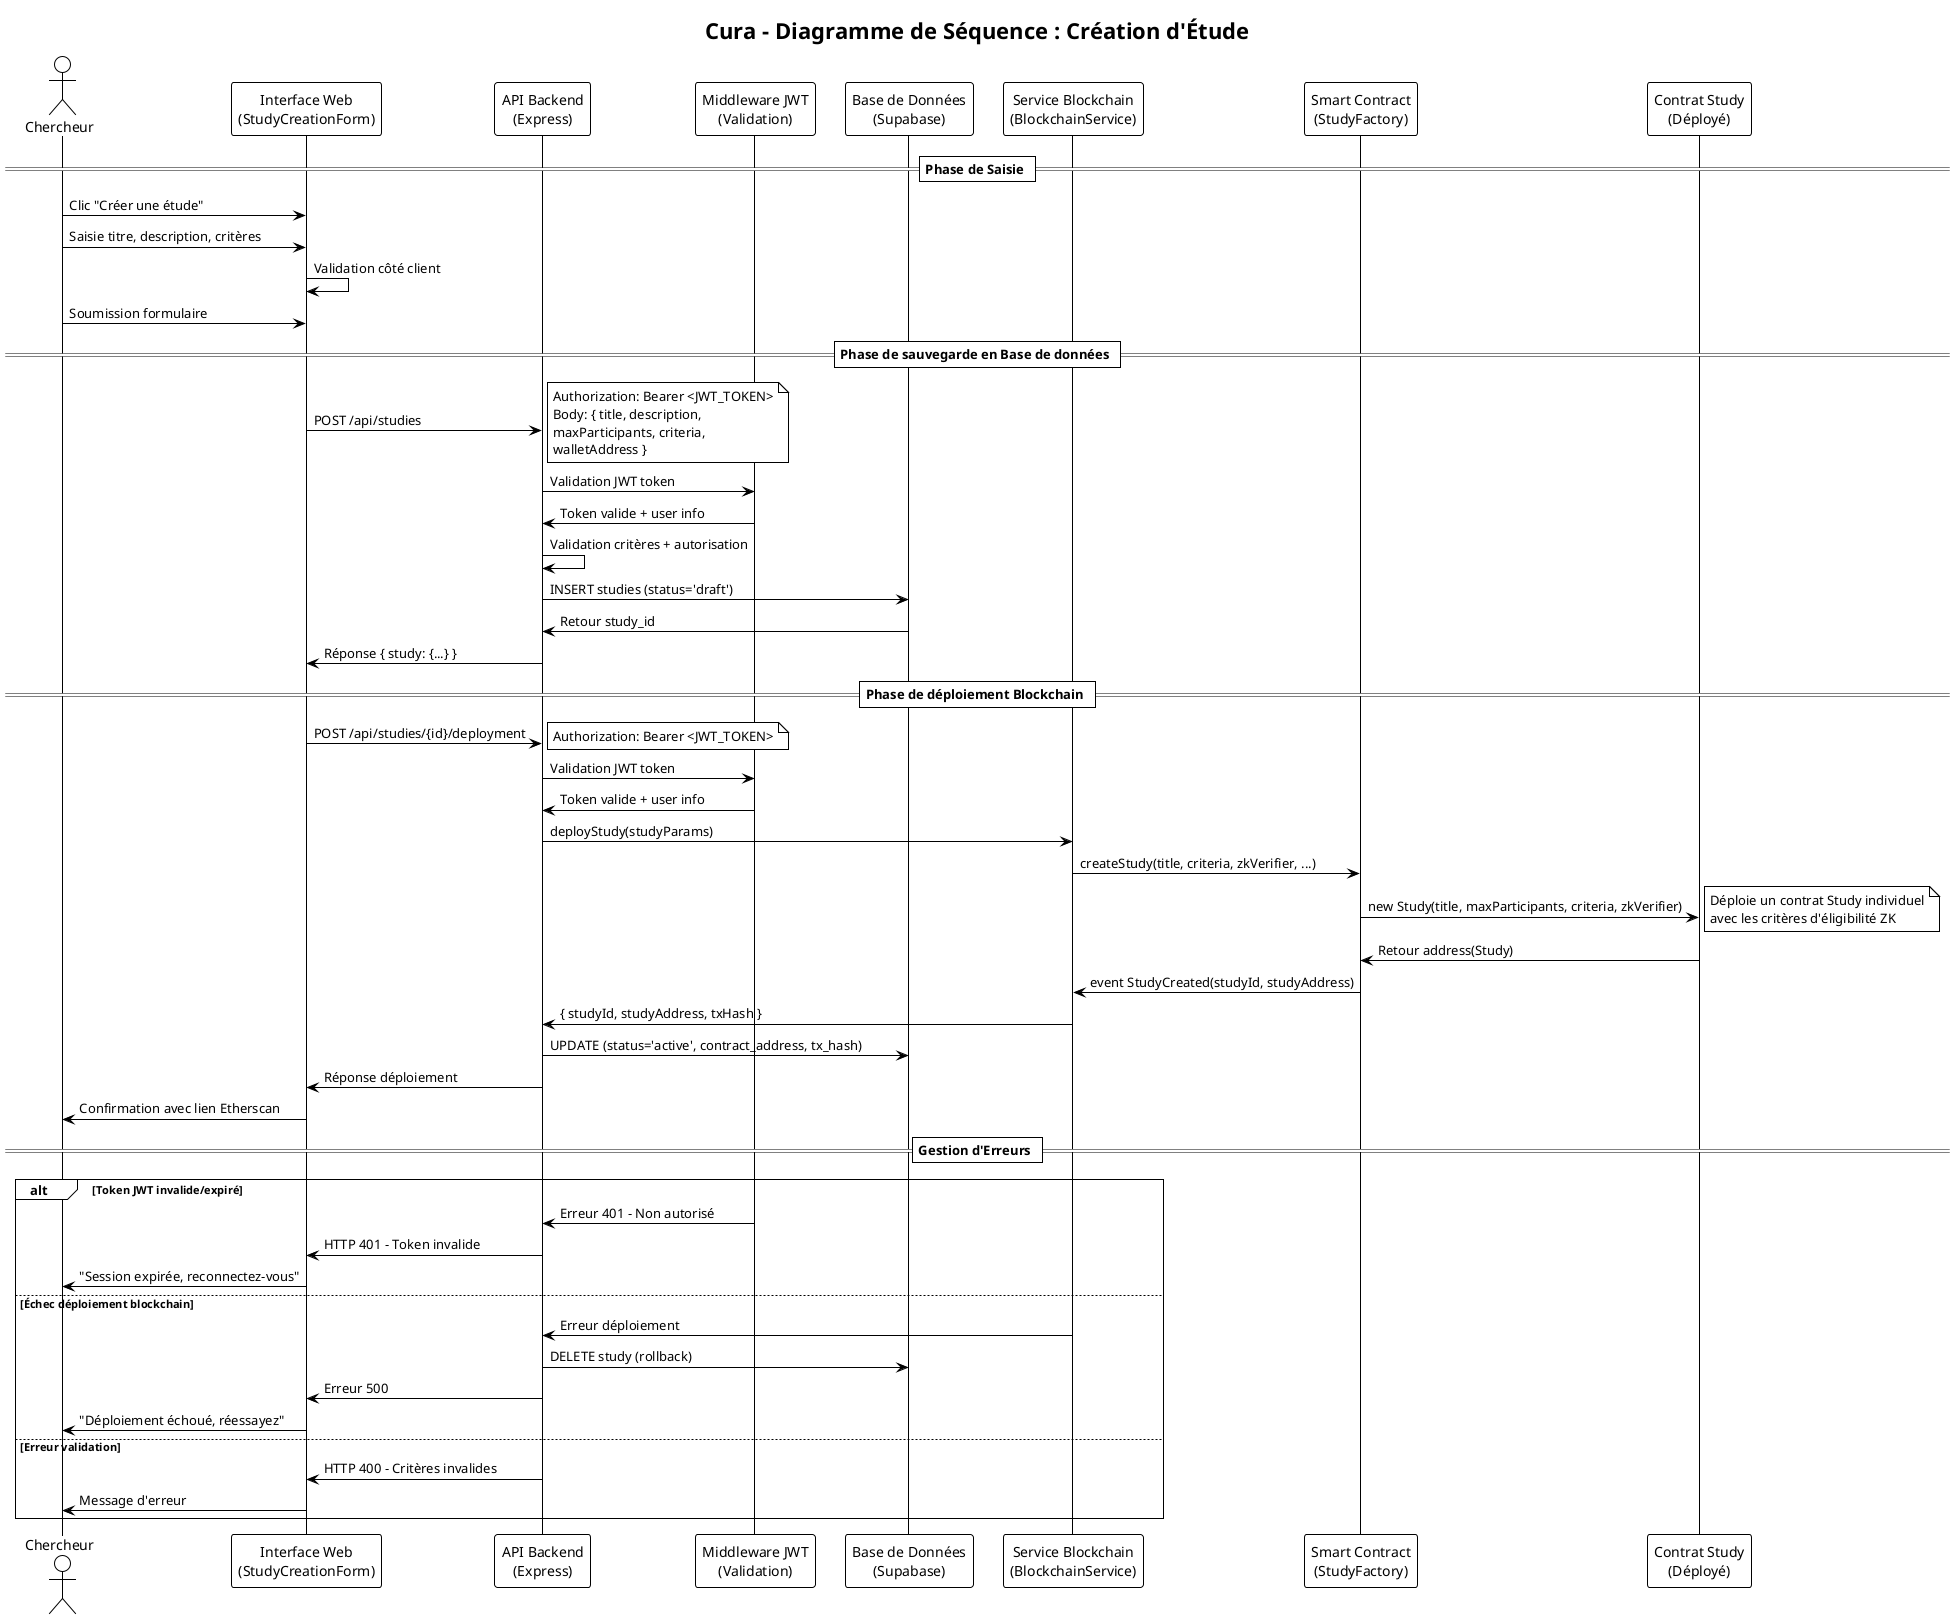 @startuml Creation_Etude_Sequence
!theme plain

title Cura - Diagramme de Séquence : Création d'Étude

actor "Chercheur" as Researcher
participant "Interface Web\n(StudyCreationForm)" as Frontend
participant "API Backend\n(Express)" as Backend
participant "Middleware JWT\n(Validation)" as JWTMiddleware
participant "Base de Données\n(Supabase)" as Database
participant "Service Blockchain\n(BlockchainService)" as Blockchain
participant "Smart Contract\n(StudyFactory)" as Factory
participant "Contrat Study\n(Déployé)" as StudyContract

== Phase de Saisie ==
Researcher -> Frontend : Clic "Créer une étude"
Researcher -> Frontend : Saisie titre, description, critères
Frontend -> Frontend : Validation côté client
Researcher -> Frontend : Soumission formulaire

== Phase de sauvegarde en Base de données ==
Frontend -> Backend : POST /api/studies
note right
Authorization: Bearer <JWT_TOKEN>
Body: { title, description, 
maxParticipants, criteria,
walletAddress }
end note

Backend -> JWTMiddleware : Validation JWT token
JWTMiddleware -> Backend : Token valide + user info
Backend -> Backend : Validation critères + autorisation
Backend -> Database : INSERT studies (status='draft')
Database -> Backend : Retour study_id
Backend -> Frontend : Réponse { study: {...} }

== Phase de déploiement Blockchain ==
Frontend -> Backend : POST /api/studies/{id}/deployment
note right
Authorization: Bearer <JWT_TOKEN>
end note
Backend -> JWTMiddleware : Validation JWT token
JWTMiddleware -> Backend : Token valide + user info
Backend -> Blockchain : deployStudy(studyParams)
Blockchain -> Factory : createStudy(title, criteria, zkVerifier, ...)
Factory -> StudyContract : new Study(title, maxParticipants, criteria, zkVerifier)
note right
Déploie un contrat Study individuel
avec les critères d'éligibilité ZK
end note
StudyContract -> Factory : Retour address(Study)
Factory -> Blockchain : event StudyCreated(studyId, studyAddress)
Blockchain -> Backend : { studyId, studyAddress, txHash }
Backend -> Database : UPDATE (status='active', contract_address, tx_hash)
Backend -> Frontend : Réponse déploiement
Frontend -> Researcher : Confirmation avec lien Etherscan

== Gestion d'Erreurs ==
alt Token JWT invalide/expiré
    JWTMiddleware -> Backend : Erreur 401 - Non autorisé
    Backend -> Frontend : HTTP 401 - Token invalide
    Frontend -> Researcher : "Session expirée, reconnectez-vous"
else Échec déploiement blockchain
    Blockchain -> Backend : Erreur déploiement
    Backend -> Database : DELETE study (rollback)
    Backend -> Frontend : Erreur 500
    Frontend -> Researcher : "Déploiement échoué, réessayez"
else Erreur validation
    Backend -> Frontend : HTTP 400 - Critères invalides
    Frontend -> Researcher : Message d'erreur
end

@enduml